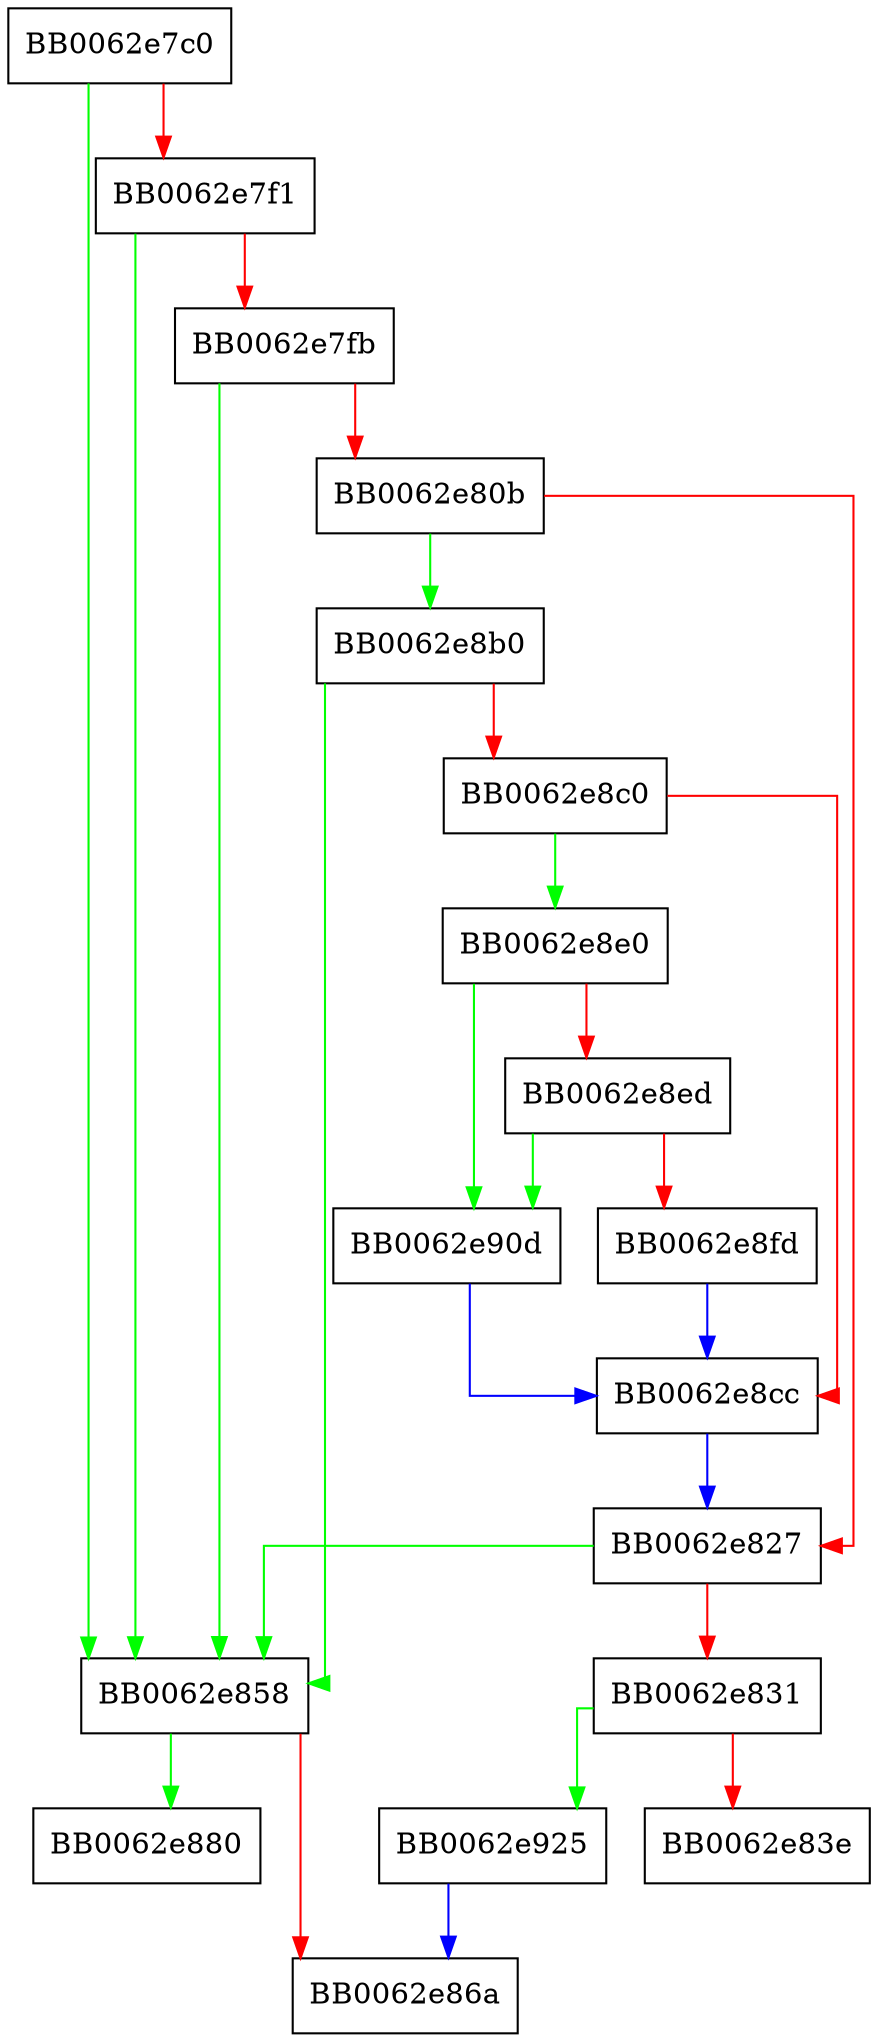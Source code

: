 digraph RAND_bytes_ex {
  node [shape="box"];
  graph [splines=ortho];
  BB0062e7c0 -> BB0062e858 [color="green"];
  BB0062e7c0 -> BB0062e7f1 [color="red"];
  BB0062e7f1 -> BB0062e858 [color="green"];
  BB0062e7f1 -> BB0062e7fb [color="red"];
  BB0062e7fb -> BB0062e858 [color="green"];
  BB0062e7fb -> BB0062e80b [color="red"];
  BB0062e80b -> BB0062e8b0 [color="green"];
  BB0062e80b -> BB0062e827 [color="red"];
  BB0062e827 -> BB0062e858 [color="green"];
  BB0062e827 -> BB0062e831 [color="red"];
  BB0062e831 -> BB0062e925 [color="green"];
  BB0062e831 -> BB0062e83e [color="red"];
  BB0062e858 -> BB0062e880 [color="green"];
  BB0062e858 -> BB0062e86a [color="red"];
  BB0062e8b0 -> BB0062e858 [color="green"];
  BB0062e8b0 -> BB0062e8c0 [color="red"];
  BB0062e8c0 -> BB0062e8e0 [color="green"];
  BB0062e8c0 -> BB0062e8cc [color="red"];
  BB0062e8cc -> BB0062e827 [color="blue"];
  BB0062e8e0 -> BB0062e90d [color="green"];
  BB0062e8e0 -> BB0062e8ed [color="red"];
  BB0062e8ed -> BB0062e90d [color="green"];
  BB0062e8ed -> BB0062e8fd [color="red"];
  BB0062e8fd -> BB0062e8cc [color="blue"];
  BB0062e90d -> BB0062e8cc [color="blue"];
  BB0062e925 -> BB0062e86a [color="blue"];
}